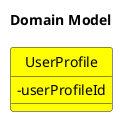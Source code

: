 @startuml
left to right direction
hide circle
skinparam classAttributeIconSize 0


title Domain Model


'Project Aggregate:--------------------------------------------------
class UserProfile #Yellow{
- userProfileId
}

@enduml